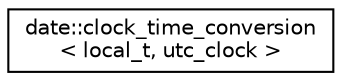 digraph "Graphical Class Hierarchy"
{
 // LATEX_PDF_SIZE
  edge [fontname="Helvetica",fontsize="10",labelfontname="Helvetica",labelfontsize="10"];
  node [fontname="Helvetica",fontsize="10",shape=record];
  rankdir="LR";
  Node0 [label="date::clock_time_conversion\l\< local_t, utc_clock \>",height=0.2,width=0.4,color="black", fillcolor="white", style="filled",URL="$structdate_1_1clock__time__conversion_3_01local__t_00_01utc__clock_01_4.html",tooltip=" "];
}
